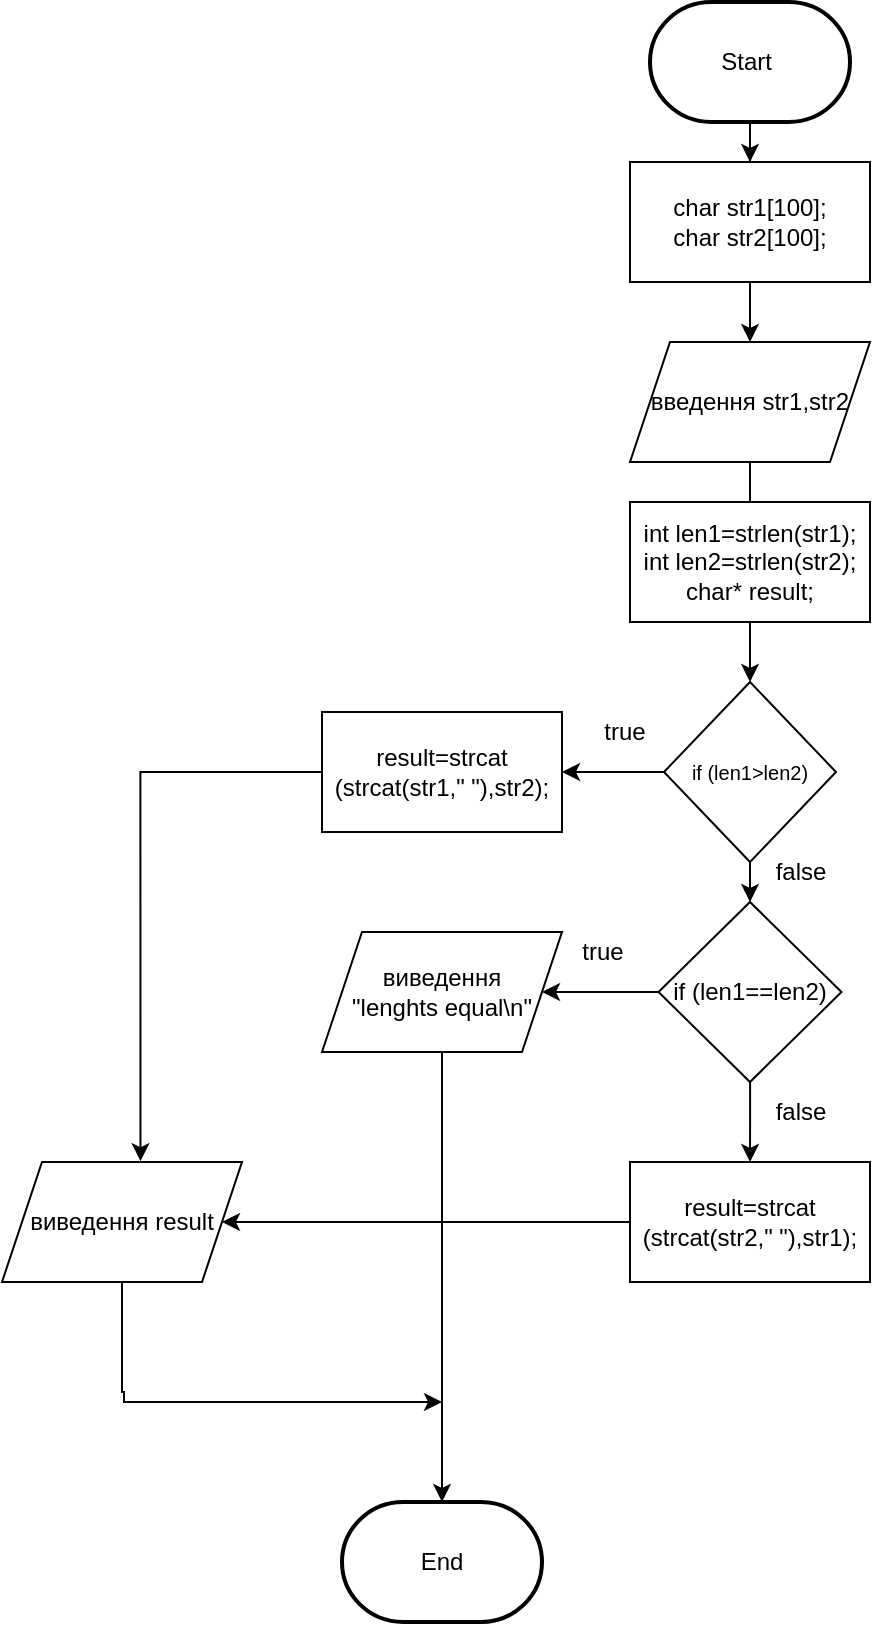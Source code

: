 <mxfile version="22.0.8" type="github" pages="2">
  <diagram name="Страница — 1" id="yy4N7XBhDGdxo2Ysw7cI">
    <mxGraphModel dx="1748" dy="833" grid="1" gridSize="10" guides="1" tooltips="1" connect="1" arrows="1" fold="1" page="1" pageScale="1" pageWidth="827" pageHeight="1169" math="0" shadow="0">
      <root>
        <mxCell id="0" />
        <mxCell id="1" parent="0" />
        <mxCell id="Yfy_fSvbx25a84wwIX_F-23" value="" style="edgeStyle=orthogonalEdgeStyle;rounded=0;orthogonalLoop=1;jettySize=auto;html=1;" edge="1" parent="1" source="Yfy_fSvbx25a84wwIX_F-2" target="Yfy_fSvbx25a84wwIX_F-3">
          <mxGeometry relative="1" as="geometry" />
        </mxCell>
        <mxCell id="Yfy_fSvbx25a84wwIX_F-2" value="Start&amp;nbsp;" style="strokeWidth=2;html=1;shape=mxgraph.flowchart.terminator;whiteSpace=wrap;" vertex="1" parent="1">
          <mxGeometry x="364" y="120" width="100" height="60" as="geometry" />
        </mxCell>
        <mxCell id="Yfy_fSvbx25a84wwIX_F-24" value="" style="edgeStyle=orthogonalEdgeStyle;rounded=0;orthogonalLoop=1;jettySize=auto;html=1;" edge="1" parent="1" source="Yfy_fSvbx25a84wwIX_F-3" target="Yfy_fSvbx25a84wwIX_F-6">
          <mxGeometry relative="1" as="geometry" />
        </mxCell>
        <mxCell id="Yfy_fSvbx25a84wwIX_F-3" value="char str1[100];&lt;br&gt;char str2[100];" style="rounded=0;whiteSpace=wrap;html=1;" vertex="1" parent="1">
          <mxGeometry x="354" y="200" width="120" height="60" as="geometry" />
        </mxCell>
        <mxCell id="Yfy_fSvbx25a84wwIX_F-25" value="" style="edgeStyle=orthogonalEdgeStyle;rounded=0;orthogonalLoop=1;jettySize=auto;html=1;" edge="1" parent="1" source="Yfy_fSvbx25a84wwIX_F-6" target="Yfy_fSvbx25a84wwIX_F-8">
          <mxGeometry relative="1" as="geometry" />
        </mxCell>
        <mxCell id="Yfy_fSvbx25a84wwIX_F-6" value="введення str1,str2" style="shape=parallelogram;perimeter=parallelogramPerimeter;whiteSpace=wrap;html=1;fixedSize=1;" vertex="1" parent="1">
          <mxGeometry x="354" y="290" width="120" height="60" as="geometry" />
        </mxCell>
        <mxCell id="Yfy_fSvbx25a84wwIX_F-7" value="int len1=strlen(str1);&lt;br&gt;int len2=strlen(str2);&lt;br&gt;char* result;" style="rounded=0;whiteSpace=wrap;html=1;" vertex="1" parent="1">
          <mxGeometry x="354" y="370" width="120" height="60" as="geometry" />
        </mxCell>
        <mxCell id="Yfy_fSvbx25a84wwIX_F-13" value="" style="edgeStyle=orthogonalEdgeStyle;rounded=0;orthogonalLoop=1;jettySize=auto;html=1;" edge="1" parent="1" source="Yfy_fSvbx25a84wwIX_F-8" target="Yfy_fSvbx25a84wwIX_F-9">
          <mxGeometry relative="1" as="geometry" />
        </mxCell>
        <mxCell id="Yfy_fSvbx25a84wwIX_F-14" value="" style="edgeStyle=orthogonalEdgeStyle;rounded=0;orthogonalLoop=1;jettySize=auto;html=1;" edge="1" parent="1" source="Yfy_fSvbx25a84wwIX_F-8" target="Yfy_fSvbx25a84wwIX_F-10">
          <mxGeometry relative="1" as="geometry" />
        </mxCell>
        <mxCell id="Yfy_fSvbx25a84wwIX_F-8" value="&lt;font style=&quot;font-size: 10px;&quot;&gt;if (len1&amp;gt;len2)&lt;br&gt;&lt;/font&gt;" style="rhombus;whiteSpace=wrap;html=1;" vertex="1" parent="1">
          <mxGeometry x="371" y="460" width="86" height="90" as="geometry" />
        </mxCell>
        <mxCell id="Yfy_fSvbx25a84wwIX_F-12" value="" style="edgeStyle=orthogonalEdgeStyle;rounded=0;orthogonalLoop=1;jettySize=auto;html=1;" edge="1" parent="1" source="Yfy_fSvbx25a84wwIX_F-9" target="Yfy_fSvbx25a84wwIX_F-11">
          <mxGeometry relative="1" as="geometry" />
        </mxCell>
        <mxCell id="Yfy_fSvbx25a84wwIX_F-16" value="" style="edgeStyle=orthogonalEdgeStyle;rounded=0;orthogonalLoop=1;jettySize=auto;html=1;" edge="1" parent="1" source="Yfy_fSvbx25a84wwIX_F-9" target="Yfy_fSvbx25a84wwIX_F-15">
          <mxGeometry relative="1" as="geometry" />
        </mxCell>
        <mxCell id="Yfy_fSvbx25a84wwIX_F-9" value="if (len1==len2)" style="rhombus;whiteSpace=wrap;html=1;" vertex="1" parent="1">
          <mxGeometry x="368.25" y="570" width="91.5" height="90" as="geometry" />
        </mxCell>
        <mxCell id="Yfy_fSvbx25a84wwIX_F-10" value="result=strcat&lt;br&gt;(strcat(str1,&quot; &quot;),str2);" style="rounded=0;whiteSpace=wrap;html=1;" vertex="1" parent="1">
          <mxGeometry x="200" y="475" width="120" height="60" as="geometry" />
        </mxCell>
        <mxCell id="Yfy_fSvbx25a84wwIX_F-18" style="edgeStyle=orthogonalEdgeStyle;rounded=0;orthogonalLoop=1;jettySize=auto;html=1;entryX=1;entryY=0.5;entryDx=0;entryDy=0;" edge="1" parent="1" source="Yfy_fSvbx25a84wwIX_F-11" target="Yfy_fSvbx25a84wwIX_F-17">
          <mxGeometry relative="1" as="geometry" />
        </mxCell>
        <mxCell id="Yfy_fSvbx25a84wwIX_F-11" value="result=strcat&lt;br&gt;(strcat(str2,&quot; &quot;),str1);" style="rounded=0;whiteSpace=wrap;html=1;" vertex="1" parent="1">
          <mxGeometry x="354" y="700" width="120" height="60" as="geometry" />
        </mxCell>
        <mxCell id="Yfy_fSvbx25a84wwIX_F-20" style="edgeStyle=orthogonalEdgeStyle;rounded=0;orthogonalLoop=1;jettySize=auto;html=1;" edge="1" parent="1" source="Yfy_fSvbx25a84wwIX_F-15">
          <mxGeometry relative="1" as="geometry">
            <mxPoint x="260" y="870" as="targetPoint" />
          </mxGeometry>
        </mxCell>
        <mxCell id="Yfy_fSvbx25a84wwIX_F-15" value="виведення&lt;br&gt;&quot;lenghts equal\n&quot;" style="shape=parallelogram;perimeter=parallelogramPerimeter;whiteSpace=wrap;html=1;fixedSize=1;" vertex="1" parent="1">
          <mxGeometry x="200" y="585" width="120" height="60" as="geometry" />
        </mxCell>
        <mxCell id="Yfy_fSvbx25a84wwIX_F-21" style="edgeStyle=orthogonalEdgeStyle;rounded=0;orthogonalLoop=1;jettySize=auto;html=1;" edge="1" parent="1" source="Yfy_fSvbx25a84wwIX_F-17">
          <mxGeometry relative="1" as="geometry">
            <mxPoint x="260" y="820" as="targetPoint" />
            <Array as="points">
              <mxPoint x="100" y="815" />
              <mxPoint x="101" y="815" />
              <mxPoint x="101" y="820" />
              <mxPoint x="260" y="820" />
            </Array>
          </mxGeometry>
        </mxCell>
        <mxCell id="Yfy_fSvbx25a84wwIX_F-17" value="виведення result" style="shape=parallelogram;perimeter=parallelogramPerimeter;whiteSpace=wrap;html=1;fixedSize=1;" vertex="1" parent="1">
          <mxGeometry x="40" y="700" width="120" height="60" as="geometry" />
        </mxCell>
        <mxCell id="Yfy_fSvbx25a84wwIX_F-19" style="edgeStyle=orthogonalEdgeStyle;rounded=0;orthogonalLoop=1;jettySize=auto;html=1;entryX=0.577;entryY=-0.007;entryDx=0;entryDy=0;entryPerimeter=0;" edge="1" parent="1" source="Yfy_fSvbx25a84wwIX_F-10" target="Yfy_fSvbx25a84wwIX_F-17">
          <mxGeometry relative="1" as="geometry" />
        </mxCell>
        <mxCell id="Yfy_fSvbx25a84wwIX_F-22" value="End" style="strokeWidth=2;html=1;shape=mxgraph.flowchart.terminator;whiteSpace=wrap;" vertex="1" parent="1">
          <mxGeometry x="210" y="870" width="100" height="60" as="geometry" />
        </mxCell>
        <mxCell id="18oXQ-db3Yq5SymjfcdL-1" value="true" style="text;html=1;align=center;verticalAlign=middle;resizable=0;points=[];autosize=1;strokeColor=none;fillColor=none;" vertex="1" parent="1">
          <mxGeometry x="320" y="580" width="40" height="30" as="geometry" />
        </mxCell>
        <mxCell id="18oXQ-db3Yq5SymjfcdL-2" value="true" style="text;html=1;align=center;verticalAlign=middle;resizable=0;points=[];autosize=1;strokeColor=none;fillColor=none;" vertex="1" parent="1">
          <mxGeometry x="331" y="470" width="40" height="30" as="geometry" />
        </mxCell>
        <mxCell id="zbKGcPSB2LnjC4qRzsK5-1" value="false" style="text;html=1;align=center;verticalAlign=middle;resizable=0;points=[];autosize=1;strokeColor=none;fillColor=none;" vertex="1" parent="1">
          <mxGeometry x="414" y="660" width="50" height="30" as="geometry" />
        </mxCell>
        <mxCell id="zbKGcPSB2LnjC4qRzsK5-2" value="false" style="text;html=1;align=center;verticalAlign=middle;resizable=0;points=[];autosize=1;strokeColor=none;fillColor=none;" vertex="1" parent="1">
          <mxGeometry x="414" y="540" width="50" height="30" as="geometry" />
        </mxCell>
      </root>
    </mxGraphModel>
  </diagram>
  <diagram id="FpmMdKjQulDVTv1BpPcn" name="Страница — 2">
    <mxGraphModel dx="2913" dy="1388" grid="1" gridSize="10" guides="1" tooltips="1" connect="1" arrows="1" fold="1" page="1" pageScale="1" pageWidth="827" pageHeight="1169" math="0" shadow="0">
      <root>
        <mxCell id="0" />
        <mxCell id="1" parent="0" />
        <mxCell id="bfdWlhBFjbZ1q0yUoKBO-33" value="" style="edgeStyle=orthogonalEdgeStyle;rounded=0;orthogonalLoop=1;jettySize=auto;html=1;" edge="1" parent="1" source="fF-5XRz7sJeTqcBHkgG2-1" target="fF-5XRz7sJeTqcBHkgG2-3">
          <mxGeometry relative="1" as="geometry" />
        </mxCell>
        <mxCell id="fF-5XRz7sJeTqcBHkgG2-1" value="Start&amp;nbsp;" style="strokeWidth=2;html=1;shape=mxgraph.flowchart.terminator;whiteSpace=wrap;" vertex="1" parent="1">
          <mxGeometry x="366" y="60" width="100" height="60" as="geometry" />
        </mxCell>
        <mxCell id="fF-5XRz7sJeTqcBHkgG2-2" value="End" style="strokeWidth=2;html=1;shape=mxgraph.flowchart.terminator;whiteSpace=wrap;" vertex="1" parent="1">
          <mxGeometry x="366" y="1180" width="100" height="60" as="geometry" />
        </mxCell>
        <mxCell id="bfdWlhBFjbZ1q0yUoKBO-32" value="" style="edgeStyle=orthogonalEdgeStyle;rounded=0;orthogonalLoop=1;jettySize=auto;html=1;" edge="1" parent="1" source="fF-5XRz7sJeTqcBHkgG2-3" target="fF-5XRz7sJeTqcBHkgG2-4">
          <mxGeometry relative="1" as="geometry" />
        </mxCell>
        <mxCell id="fF-5XRz7sJeTqcBHkgG2-3" value="введення&lt;br&gt;str" style="shape=parallelogram;perimeter=parallelogramPerimeter;whiteSpace=wrap;html=1;fixedSize=1;" vertex="1" parent="1">
          <mxGeometry x="356" y="160" width="120" height="60" as="geometry" />
        </mxCell>
        <mxCell id="bfdWlhBFjbZ1q0yUoKBO-34" style="edgeStyle=orthogonalEdgeStyle;rounded=0;orthogonalLoop=1;jettySize=auto;html=1;entryX=0.5;entryY=0;entryDx=0;entryDy=0;" edge="1" parent="1" source="fF-5XRz7sJeTqcBHkgG2-4" target="fF-5XRz7sJeTqcBHkgG2-5">
          <mxGeometry relative="1" as="geometry" />
        </mxCell>
        <mxCell id="fF-5XRz7sJeTqcBHkgG2-4" value="int len=strlen(str);" style="rounded=0;whiteSpace=wrap;html=1;" vertex="1" parent="1">
          <mxGeometry x="356" y="250" width="120" height="60" as="geometry" />
        </mxCell>
        <mxCell id="bfdWlhBFjbZ1q0yUoKBO-29" style="edgeStyle=orthogonalEdgeStyle;rounded=0;orthogonalLoop=1;jettySize=auto;html=1;entryX=0.5;entryY=0;entryDx=0;entryDy=0;" edge="1" parent="1" source="fF-5XRz7sJeTqcBHkgG2-5" target="fF-5XRz7sJeTqcBHkgG2-6">
          <mxGeometry relative="1" as="geometry" />
        </mxCell>
        <mxCell id="fF-5XRz7sJeTqcBHkgG2-5" value="while(1)" style="rhombus;whiteSpace=wrap;html=1;" vertex="1" parent="1">
          <mxGeometry x="369" y="350" width="94" height="90" as="geometry" />
        </mxCell>
        <mxCell id="bfdWlhBFjbZ1q0yUoKBO-30" style="edgeStyle=orthogonalEdgeStyle;rounded=0;orthogonalLoop=1;jettySize=auto;html=1;entryX=0.5;entryY=0;entryDx=0;entryDy=0;" edge="1" parent="1" source="fF-5XRz7sJeTqcBHkgG2-6" target="fF-5XRz7sJeTqcBHkgG2-7">
          <mxGeometry relative="1" as="geometry" />
        </mxCell>
        <mxCell id="fF-5XRz7sJeTqcBHkgG2-6" value="word_len=0;" style="rounded=0;whiteSpace=wrap;html=1;" vertex="1" parent="1">
          <mxGeometry x="356" y="460" width="120" height="60" as="geometry" />
        </mxCell>
        <mxCell id="fF-5XRz7sJeTqcBHkgG2-10" value="" style="edgeStyle=orthogonalEdgeStyle;rounded=0;orthogonalLoop=1;jettySize=auto;html=1;" edge="1" parent="1" source="fF-5XRz7sJeTqcBHkgG2-7" target="fF-5XRz7sJeTqcBHkgG2-8">
          <mxGeometry relative="1" as="geometry" />
        </mxCell>
        <mxCell id="bfdWlhBFjbZ1q0yUoKBO-27" style="edgeStyle=orthogonalEdgeStyle;rounded=0;orthogonalLoop=1;jettySize=auto;html=1;entryX=1;entryY=0.5;entryDx=0;entryDy=0;" edge="1" parent="1" source="fF-5XRz7sJeTqcBHkgG2-7" target="bfdWlhBFjbZ1q0yUoKBO-1">
          <mxGeometry relative="1" as="geometry">
            <mxPoint x="500" y="920" as="targetPoint" />
            <Array as="points">
              <mxPoint x="501" y="593" />
              <mxPoint x="501" y="920" />
            </Array>
          </mxGeometry>
        </mxCell>
        <mxCell id="fF-5XRz7sJeTqcBHkgG2-7" value="for (int i=len-1; i&amp;gt;=0 &amp;amp;&amp;amp; word_len==0 ;i--)" style="rhombus;whiteSpace=wrap;html=1;" vertex="1" parent="1">
          <mxGeometry x="368" y="545" width="96" height="95" as="geometry" />
        </mxCell>
        <mxCell id="fF-5XRz7sJeTqcBHkgG2-11" value="" style="edgeStyle=orthogonalEdgeStyle;rounded=0;orthogonalLoop=1;jettySize=auto;html=1;" edge="1" parent="1" source="fF-5XRz7sJeTqcBHkgG2-8" target="fF-5XRz7sJeTqcBHkgG2-9">
          <mxGeometry relative="1" as="geometry" />
        </mxCell>
        <mxCell id="fF-5XRz7sJeTqcBHkgG2-12" style="edgeStyle=orthogonalEdgeStyle;rounded=0;orthogonalLoop=1;jettySize=auto;html=1;entryX=0;entryY=0.5;entryDx=0;entryDy=0;" edge="1" parent="1" source="fF-5XRz7sJeTqcBHkgG2-8" target="fF-5XRz7sJeTqcBHkgG2-7">
          <mxGeometry relative="1" as="geometry">
            <mxPoint x="300" y="600" as="targetPoint" />
            <Array as="points">
              <mxPoint x="301" y="715" />
              <mxPoint x="301" y="593" />
            </Array>
          </mxGeometry>
        </mxCell>
        <mxCell id="fF-5XRz7sJeTqcBHkgG2-8" value="if (str[i]==&#39; &#39;)" style="rhombus;whiteSpace=wrap;html=1;" vertex="1" parent="1">
          <mxGeometry x="369" y="670" width="90" height="90" as="geometry" />
        </mxCell>
        <mxCell id="fF-5XRz7sJeTqcBHkgG2-14" style="edgeStyle=orthogonalEdgeStyle;rounded=0;orthogonalLoop=1;jettySize=auto;html=1;" edge="1" parent="1" source="fF-5XRz7sJeTqcBHkgG2-9">
          <mxGeometry relative="1" as="geometry">
            <mxPoint x="300" y="720" as="targetPoint" />
          </mxGeometry>
        </mxCell>
        <mxCell id="fF-5XRz7sJeTqcBHkgG2-9" value="word_len=len-i-1;" style="rounded=0;whiteSpace=wrap;html=1;" vertex="1" parent="1">
          <mxGeometry x="356" y="790" width="120" height="60" as="geometry" />
        </mxCell>
        <mxCell id="fF-5XRz7sJeTqcBHkgG2-15" value="false" style="text;html=1;align=center;verticalAlign=middle;resizable=0;points=[];autosize=1;strokeColor=none;fillColor=none;" vertex="1" parent="1">
          <mxGeometry x="314" y="680" width="50" height="30" as="geometry" />
        </mxCell>
        <mxCell id="fF-5XRz7sJeTqcBHkgG2-16" value="false" style="text;html=1;align=center;verticalAlign=middle;resizable=0;points=[];autosize=1;strokeColor=none;fillColor=none;" vertex="1" parent="1">
          <mxGeometry x="466" y="555" width="50" height="30" as="geometry" />
        </mxCell>
        <mxCell id="fF-5XRz7sJeTqcBHkgG2-17" value="true" style="text;html=1;align=center;verticalAlign=middle;resizable=0;points=[];autosize=1;strokeColor=none;fillColor=none;" vertex="1" parent="1">
          <mxGeometry x="420" y="638" width="40" height="30" as="geometry" />
        </mxCell>
        <mxCell id="fF-5XRz7sJeTqcBHkgG2-18" value="true" style="text;html=1;align=center;verticalAlign=middle;resizable=0;points=[];autosize=1;strokeColor=none;fillColor=none;" vertex="1" parent="1">
          <mxGeometry x="421" y="750" width="40" height="30" as="geometry" />
        </mxCell>
        <mxCell id="bfdWlhBFjbZ1q0yUoKBO-7" value="" style="edgeStyle=orthogonalEdgeStyle;rounded=0;orthogonalLoop=1;jettySize=auto;html=1;" edge="1" parent="1" source="bfdWlhBFjbZ1q0yUoKBO-1" target="bfdWlhBFjbZ1q0yUoKBO-3">
          <mxGeometry relative="1" as="geometry" />
        </mxCell>
        <mxCell id="bfdWlhBFjbZ1q0yUoKBO-17" value="" style="edgeStyle=orthogonalEdgeStyle;rounded=0;orthogonalLoop=1;jettySize=auto;html=1;" edge="1" parent="1" source="bfdWlhBFjbZ1q0yUoKBO-1" target="bfdWlhBFjbZ1q0yUoKBO-12">
          <mxGeometry relative="1" as="geometry" />
        </mxCell>
        <mxCell id="bfdWlhBFjbZ1q0yUoKBO-1" value="if (word_len&lt;br&gt;==0)" style="rhombus;whiteSpace=wrap;html=1;" vertex="1" parent="1">
          <mxGeometry x="376" y="880" width="80" height="80" as="geometry" />
        </mxCell>
        <mxCell id="bfdWlhBFjbZ1q0yUoKBO-8" value="" style="edgeStyle=orthogonalEdgeStyle;rounded=0;orthogonalLoop=1;jettySize=auto;html=1;" edge="1" parent="1" source="bfdWlhBFjbZ1q0yUoKBO-3" target="bfdWlhBFjbZ1q0yUoKBO-4">
          <mxGeometry relative="1" as="geometry" />
        </mxCell>
        <mxCell id="bfdWlhBFjbZ1q0yUoKBO-3" value="cout&amp;lt;&amp;lt;&quot;min word len=&quot;&amp;lt;&amp;lt;min_len;" style="shape=parallelogram;perimeter=parallelogramPerimeter;whiteSpace=wrap;html=1;fixedSize=1;" vertex="1" parent="1">
          <mxGeometry x="356" y="990" width="120" height="60" as="geometry" />
        </mxCell>
        <mxCell id="bfdWlhBFjbZ1q0yUoKBO-35" value="" style="edgeStyle=orthogonalEdgeStyle;rounded=0;orthogonalLoop=1;jettySize=auto;html=1;" edge="1" parent="1" source="bfdWlhBFjbZ1q0yUoKBO-4" target="fF-5XRz7sJeTqcBHkgG2-2">
          <mxGeometry relative="1" as="geometry" />
        </mxCell>
        <mxCell id="bfdWlhBFjbZ1q0yUoKBO-4" value="return(0);break;" style="rounded=0;whiteSpace=wrap;html=1;" vertex="1" parent="1">
          <mxGeometry x="356" y="1080" width="120" height="60" as="geometry" />
        </mxCell>
        <mxCell id="bfdWlhBFjbZ1q0yUoKBO-15" value="" style="edgeStyle=orthogonalEdgeStyle;rounded=0;orthogonalLoop=1;jettySize=auto;html=1;" edge="1" parent="1" source="bfdWlhBFjbZ1q0yUoKBO-12" target="bfdWlhBFjbZ1q0yUoKBO-13">
          <mxGeometry relative="1" as="geometry" />
        </mxCell>
        <mxCell id="bfdWlhBFjbZ1q0yUoKBO-24" style="edgeStyle=orthogonalEdgeStyle;rounded=0;orthogonalLoop=1;jettySize=auto;html=1;entryX=0;entryY=0.5;entryDx=0;entryDy=0;exitX=0;exitY=0.5;exitDx=0;exitDy=0;" edge="1" parent="1" source="bfdWlhBFjbZ1q0yUoKBO-13" target="bfdWlhBFjbZ1q0yUoKBO-22">
          <mxGeometry relative="1" as="geometry">
            <mxPoint x="110" y="620" as="targetPoint" />
            <Array as="points">
              <mxPoint x="90" y="810" />
              <mxPoint x="90" y="615" />
            </Array>
          </mxGeometry>
        </mxCell>
        <mxCell id="bfdWlhBFjbZ1q0yUoKBO-12" value="len=len-word_len-1;" style="rounded=0;whiteSpace=wrap;html=1;" vertex="1" parent="1">
          <mxGeometry x="150" y="890" width="120" height="60" as="geometry" />
        </mxCell>
        <mxCell id="bfdWlhBFjbZ1q0yUoKBO-16" value="" style="edgeStyle=orthogonalEdgeStyle;rounded=0;orthogonalLoop=1;jettySize=auto;html=1;" edge="1" parent="1" source="bfdWlhBFjbZ1q0yUoKBO-13" target="bfdWlhBFjbZ1q0yUoKBO-14">
          <mxGeometry relative="1" as="geometry" />
        </mxCell>
        <mxCell id="bfdWlhBFjbZ1q0yUoKBO-13" value="if (word_len&lt;br&gt;&amp;lt;min_len)" style="rhombus;whiteSpace=wrap;html=1;" vertex="1" parent="1">
          <mxGeometry x="170" y="770" width="80" height="80" as="geometry" />
        </mxCell>
        <mxCell id="bfdWlhBFjbZ1q0yUoKBO-23" value="" style="edgeStyle=orthogonalEdgeStyle;rounded=0;orthogonalLoop=1;jettySize=auto;html=1;" edge="1" parent="1" source="bfdWlhBFjbZ1q0yUoKBO-14" target="bfdWlhBFjbZ1q0yUoKBO-22">
          <mxGeometry relative="1" as="geometry" />
        </mxCell>
        <mxCell id="bfdWlhBFjbZ1q0yUoKBO-14" value="min_len=word_len;" style="rounded=0;whiteSpace=wrap;html=1;" vertex="1" parent="1">
          <mxGeometry x="150" y="680" width="120" height="60" as="geometry" />
        </mxCell>
        <mxCell id="bfdWlhBFjbZ1q0yUoKBO-19" value="false" style="text;html=1;align=center;verticalAlign=middle;resizable=0;points=[];autosize=1;strokeColor=none;fillColor=none;" vertex="1" parent="1">
          <mxGeometry x="100" y="770" width="50" height="30" as="geometry" />
        </mxCell>
        <mxCell id="bfdWlhBFjbZ1q0yUoKBO-20" value="true" style="text;html=1;align=center;verticalAlign=middle;resizable=0;points=[];autosize=1;strokeColor=none;fillColor=none;" vertex="1" parent="1">
          <mxGeometry x="160" y="740" width="40" height="30" as="geometry" />
        </mxCell>
        <mxCell id="bfdWlhBFjbZ1q0yUoKBO-26" style="edgeStyle=orthogonalEdgeStyle;rounded=0;orthogonalLoop=1;jettySize=auto;html=1;entryX=0;entryY=0.5;entryDx=0;entryDy=0;" edge="1" parent="1">
          <mxGeometry relative="1" as="geometry">
            <mxPoint x="369" y="390" as="targetPoint" />
            <mxPoint x="210" y="580" as="sourcePoint" />
            <Array as="points">
              <mxPoint x="210" y="488" />
              <mxPoint x="211" y="488" />
              <mxPoint x="211" y="390" />
            </Array>
          </mxGeometry>
        </mxCell>
        <mxCell id="bfdWlhBFjbZ1q0yUoKBO-22" value="strncpy(str, str,len);" style="rounded=0;whiteSpace=wrap;html=1;" vertex="1" parent="1">
          <mxGeometry x="150" y="585" width="120" height="60" as="geometry" />
        </mxCell>
        <mxCell id="bfdWlhBFjbZ1q0yUoKBO-36" value="true" style="text;html=1;align=center;verticalAlign=middle;resizable=0;points=[];autosize=1;strokeColor=none;fillColor=none;" vertex="1" parent="1">
          <mxGeometry x="424" y="950" width="40" height="30" as="geometry" />
        </mxCell>
        <mxCell id="bfdWlhBFjbZ1q0yUoKBO-37" value="false" style="text;html=1;align=center;verticalAlign=middle;resizable=0;points=[];autosize=1;strokeColor=none;fillColor=none;" vertex="1" parent="1">
          <mxGeometry x="314" y="890" width="50" height="30" as="geometry" />
        </mxCell>
      </root>
    </mxGraphModel>
  </diagram>
</mxfile>
